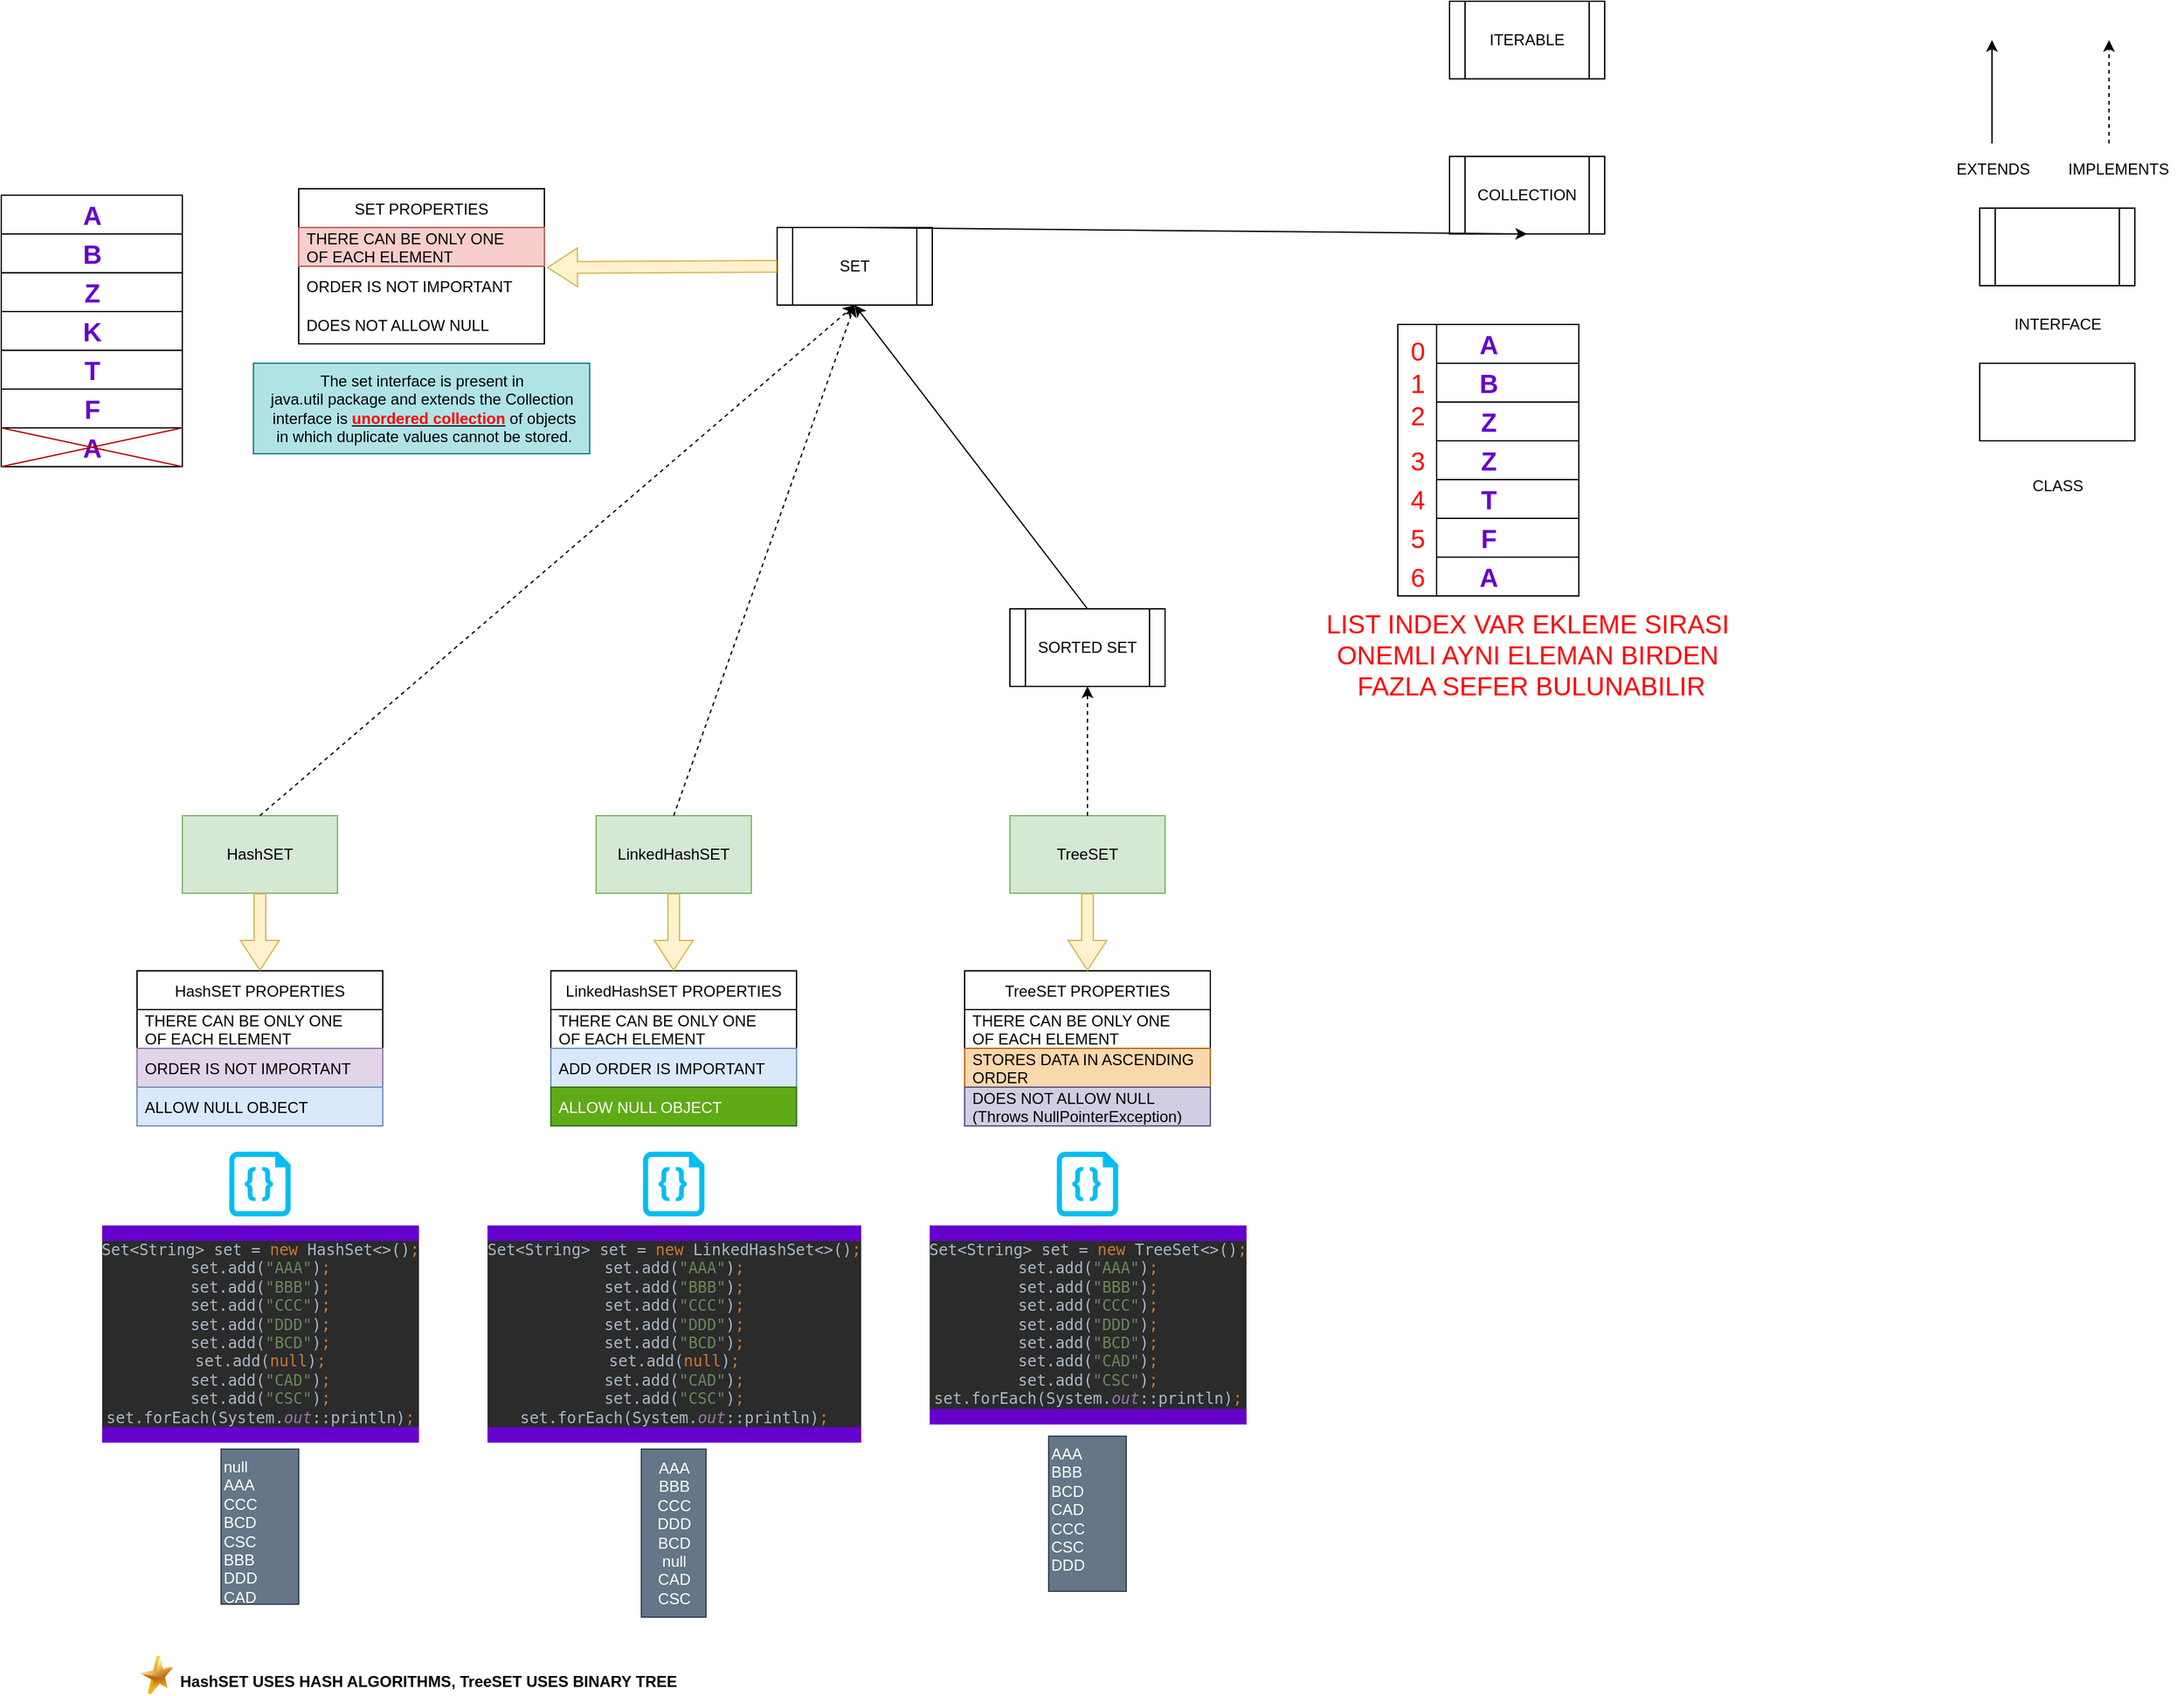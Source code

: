 <mxfile version="20.3.0" type="github">
  <diagram id="C5RBs43oDa-KdzZeNtuy" name="Page-1">
    <mxGraphModel dx="2839" dy="635" grid="1" gridSize="10" guides="1" tooltips="1" connect="1" arrows="1" fold="1" page="1" pageScale="1" pageWidth="827" pageHeight="1169" math="0" shadow="0">
      <root>
        <mxCell id="WIyWlLk6GJQsqaUBKTNV-0" />
        <mxCell id="WIyWlLk6GJQsqaUBKTNV-1" parent="WIyWlLk6GJQsqaUBKTNV-0" />
        <mxCell id="lMgrU5qofodP_Hg9BASv-1" value="ITERABLE" style="shape=process;whiteSpace=wrap;html=1;backgroundOutline=1;" vertex="1" parent="WIyWlLk6GJQsqaUBKTNV-1">
          <mxGeometry x="260" y="10" width="120" height="60" as="geometry" />
        </mxCell>
        <mxCell id="lMgrU5qofodP_Hg9BASv-2" value="COLLECTION" style="shape=process;whiteSpace=wrap;html=1;backgroundOutline=1;" vertex="1" parent="WIyWlLk6GJQsqaUBKTNV-1">
          <mxGeometry x="260" y="130" width="120" height="60" as="geometry" />
        </mxCell>
        <mxCell id="lMgrU5qofodP_Hg9BASv-3" value="SET" style="shape=process;whiteSpace=wrap;html=1;backgroundOutline=1;" vertex="1" parent="WIyWlLk6GJQsqaUBKTNV-1">
          <mxGeometry x="-260" y="185" width="120" height="60" as="geometry" />
        </mxCell>
        <mxCell id="lMgrU5qofodP_Hg9BASv-4" value="" style="endArrow=classic;html=1;rounded=0;entryX=0.5;entryY=1;entryDx=0;entryDy=0;exitX=0.5;exitY=0;exitDx=0;exitDy=0;" edge="1" parent="WIyWlLk6GJQsqaUBKTNV-1" source="lMgrU5qofodP_Hg9BASv-3" target="lMgrU5qofodP_Hg9BASv-2">
          <mxGeometry width="50" height="50" relative="1" as="geometry">
            <mxPoint x="100" y="400" as="sourcePoint" />
            <mxPoint x="150" y="350" as="targetPoint" />
          </mxGeometry>
        </mxCell>
        <mxCell id="lMgrU5qofodP_Hg9BASv-5" value="HashSET" style="rounded=0;whiteSpace=wrap;html=1;fillColor=#d5e8d4;strokeColor=#82b366;" vertex="1" parent="WIyWlLk6GJQsqaUBKTNV-1">
          <mxGeometry x="-720" y="640" width="120" height="60" as="geometry" />
        </mxCell>
        <mxCell id="lMgrU5qofodP_Hg9BASv-6" value="LinkedHashSET" style="rounded=0;whiteSpace=wrap;html=1;fillColor=#d5e8d4;strokeColor=#82b366;" vertex="1" parent="WIyWlLk6GJQsqaUBKTNV-1">
          <mxGeometry x="-400" y="640" width="120" height="60" as="geometry" />
        </mxCell>
        <mxCell id="lMgrU5qofodP_Hg9BASv-7" value="SORTED SET" style="shape=process;whiteSpace=wrap;html=1;backgroundOutline=1;" vertex="1" parent="WIyWlLk6GJQsqaUBKTNV-1">
          <mxGeometry x="-80" y="480" width="120" height="60" as="geometry" />
        </mxCell>
        <mxCell id="lMgrU5qofodP_Hg9BASv-8" value="TreeSET" style="rounded=0;whiteSpace=wrap;html=1;fillColor=#d5e8d4;strokeColor=#82b366;" vertex="1" parent="WIyWlLk6GJQsqaUBKTNV-1">
          <mxGeometry x="-80" y="640" width="120" height="60" as="geometry" />
        </mxCell>
        <mxCell id="lMgrU5qofodP_Hg9BASv-9" value="" style="endArrow=classic;html=1;rounded=0;" edge="1" parent="WIyWlLk6GJQsqaUBKTNV-1">
          <mxGeometry width="50" height="50" relative="1" as="geometry">
            <mxPoint x="679.5" y="120" as="sourcePoint" />
            <mxPoint x="679.5" y="40" as="targetPoint" />
          </mxGeometry>
        </mxCell>
        <mxCell id="lMgrU5qofodP_Hg9BASv-10" value="" style="endArrow=classic;html=1;rounded=0;dashed=1;" edge="1" parent="WIyWlLk6GJQsqaUBKTNV-1">
          <mxGeometry width="50" height="50" relative="1" as="geometry">
            <mxPoint x="770" y="120" as="sourcePoint" />
            <mxPoint x="770" y="40" as="targetPoint" />
          </mxGeometry>
        </mxCell>
        <mxCell id="lMgrU5qofodP_Hg9BASv-11" value="EXTENDS&lt;br&gt;" style="text;html=1;align=center;verticalAlign=middle;resizable=0;points=[];autosize=1;strokeColor=none;fillColor=none;" vertex="1" parent="WIyWlLk6GJQsqaUBKTNV-1">
          <mxGeometry x="640" y="125" width="80" height="30" as="geometry" />
        </mxCell>
        <mxCell id="lMgrU5qofodP_Hg9BASv-12" value="IMPLEMENTS&lt;br&gt;" style="text;html=1;align=center;verticalAlign=middle;resizable=0;points=[];autosize=1;strokeColor=none;fillColor=none;" vertex="1" parent="WIyWlLk6GJQsqaUBKTNV-1">
          <mxGeometry x="727" y="125" width="100" height="30" as="geometry" />
        </mxCell>
        <mxCell id="lMgrU5qofodP_Hg9BASv-13" value="" style="shape=process;whiteSpace=wrap;html=1;backgroundOutline=1;" vertex="1" parent="WIyWlLk6GJQsqaUBKTNV-1">
          <mxGeometry x="670" y="170" width="120" height="60" as="geometry" />
        </mxCell>
        <mxCell id="lMgrU5qofodP_Hg9BASv-14" value="INTERFACE" style="text;html=1;align=center;verticalAlign=middle;resizable=0;points=[];autosize=1;strokeColor=none;fillColor=none;" vertex="1" parent="WIyWlLk6GJQsqaUBKTNV-1">
          <mxGeometry x="685" y="245" width="90" height="30" as="geometry" />
        </mxCell>
        <mxCell id="lMgrU5qofodP_Hg9BASv-15" value="" style="rounded=0;whiteSpace=wrap;html=1;" vertex="1" parent="WIyWlLk6GJQsqaUBKTNV-1">
          <mxGeometry x="670" y="290" width="120" height="60" as="geometry" />
        </mxCell>
        <mxCell id="lMgrU5qofodP_Hg9BASv-16" value="CLASS" style="text;html=1;align=center;verticalAlign=middle;resizable=0;points=[];autosize=1;strokeColor=none;fillColor=none;" vertex="1" parent="WIyWlLk6GJQsqaUBKTNV-1">
          <mxGeometry x="700" y="370" width="60" height="30" as="geometry" />
        </mxCell>
        <mxCell id="lMgrU5qofodP_Hg9BASv-17" value="" style="endArrow=classic;html=1;rounded=0;entryX=0.5;entryY=1;entryDx=0;entryDy=0;exitX=0.5;exitY=0;exitDx=0;exitDy=0;" edge="1" parent="WIyWlLk6GJQsqaUBKTNV-1" source="lMgrU5qofodP_Hg9BASv-7" target="lMgrU5qofodP_Hg9BASv-3">
          <mxGeometry width="50" height="50" relative="1" as="geometry">
            <mxPoint x="150" y="510" as="sourcePoint" />
            <mxPoint x="200" y="460" as="targetPoint" />
          </mxGeometry>
        </mxCell>
        <mxCell id="lMgrU5qofodP_Hg9BASv-18" value="" style="endArrow=classic;html=1;rounded=0;entryX=0.5;entryY=1;entryDx=0;entryDy=0;exitX=0.5;exitY=0;exitDx=0;exitDy=0;dashed=1;" edge="1" parent="WIyWlLk6GJQsqaUBKTNV-1" source="lMgrU5qofodP_Hg9BASv-5" target="lMgrU5qofodP_Hg9BASv-3">
          <mxGeometry width="50" height="50" relative="1" as="geometry">
            <mxPoint x="-413" y="500" as="sourcePoint" />
            <mxPoint x="-363" y="450" as="targetPoint" />
          </mxGeometry>
        </mxCell>
        <mxCell id="lMgrU5qofodP_Hg9BASv-20" value="" style="endArrow=classic;html=1;rounded=0;dashed=1;entryX=0.5;entryY=1;entryDx=0;entryDy=0;exitX=0.5;exitY=0;exitDx=0;exitDy=0;" edge="1" parent="WIyWlLk6GJQsqaUBKTNV-1" source="lMgrU5qofodP_Hg9BASv-6" target="lMgrU5qofodP_Hg9BASv-3">
          <mxGeometry width="50" height="50" relative="1" as="geometry">
            <mxPoint x="150" y="510" as="sourcePoint" />
            <mxPoint x="200" y="460" as="targetPoint" />
          </mxGeometry>
        </mxCell>
        <mxCell id="lMgrU5qofodP_Hg9BASv-21" value="" style="endArrow=classic;html=1;rounded=0;dashed=1;entryX=0.5;entryY=1;entryDx=0;entryDy=0;exitX=0.5;exitY=0;exitDx=0;exitDy=0;" edge="1" parent="WIyWlLk6GJQsqaUBKTNV-1" source="lMgrU5qofodP_Hg9BASv-8" target="lMgrU5qofodP_Hg9BASv-7">
          <mxGeometry width="50" height="50" relative="1" as="geometry">
            <mxPoint x="150" y="510" as="sourcePoint" />
            <mxPoint x="200" y="460" as="targetPoint" />
          </mxGeometry>
        </mxCell>
        <mxCell id="lMgrU5qofodP_Hg9BASv-24" value="SET PROPERTIES" style="swimlane;fontStyle=0;childLayout=stackLayout;horizontal=1;startSize=30;horizontalStack=0;resizeParent=1;resizeParentMax=0;resizeLast=0;collapsible=1;marginBottom=0;" vertex="1" parent="WIyWlLk6GJQsqaUBKTNV-1">
          <mxGeometry x="-630" y="155" width="190" height="120" as="geometry">
            <mxRectangle x="-630" y="245" width="60" height="30" as="alternateBounds" />
          </mxGeometry>
        </mxCell>
        <mxCell id="lMgrU5qofodP_Hg9BASv-27" value="THERE CAN BE ONLY ONE &#xa;OF EACH ELEMENT" style="text;strokeColor=#b85450;fillColor=#f8cecc;align=left;verticalAlign=middle;spacingLeft=4;spacingRight=4;overflow=hidden;points=[[0,0.5],[1,0.5]];portConstraint=eastwest;rotatable=0;" vertex="1" parent="lMgrU5qofodP_Hg9BASv-24">
          <mxGeometry y="30" width="190" height="30" as="geometry" />
        </mxCell>
        <mxCell id="lMgrU5qofodP_Hg9BASv-25" value="ORDER IS NOT IMPORTANT" style="text;strokeColor=none;fillColor=none;align=left;verticalAlign=middle;spacingLeft=4;spacingRight=4;overflow=hidden;points=[[0,0.5],[1,0.5]];portConstraint=eastwest;rotatable=0;" vertex="1" parent="lMgrU5qofodP_Hg9BASv-24">
          <mxGeometry y="60" width="190" height="30" as="geometry" />
        </mxCell>
        <mxCell id="lMgrU5qofodP_Hg9BASv-26" value="DOES NOT ALLOW NULL" style="text;strokeColor=none;fillColor=none;align=left;verticalAlign=middle;spacingLeft=4;spacingRight=4;overflow=hidden;points=[[0,0.5],[1,0.5]];portConstraint=eastwest;rotatable=0;" vertex="1" parent="lMgrU5qofodP_Hg9BASv-24">
          <mxGeometry y="90" width="190" height="30" as="geometry" />
        </mxCell>
        <mxCell id="lMgrU5qofodP_Hg9BASv-28" value="" style="shape=flexArrow;endArrow=classic;html=1;rounded=0;fillColor=#fff2cc;strokeColor=#d6b656;exitX=0;exitY=0.5;exitDx=0;exitDy=0;width=9;endSize=7.34;entryX=1.011;entryY=0.033;entryDx=0;entryDy=0;entryPerimeter=0;" edge="1" parent="WIyWlLk6GJQsqaUBKTNV-1" source="lMgrU5qofodP_Hg9BASv-3" target="lMgrU5qofodP_Hg9BASv-25">
          <mxGeometry width="50" height="50" relative="1" as="geometry">
            <mxPoint x="-360" y="500" as="sourcePoint" />
            <mxPoint x="-380" y="260" as="targetPoint" />
          </mxGeometry>
        </mxCell>
        <mxCell id="lMgrU5qofodP_Hg9BASv-29" value="HashSET PROPERTIES" style="swimlane;fontStyle=0;childLayout=stackLayout;horizontal=1;startSize=30;horizontalStack=0;resizeParent=1;resizeParentMax=0;resizeLast=0;collapsible=1;marginBottom=0;" vertex="1" parent="WIyWlLk6GJQsqaUBKTNV-1">
          <mxGeometry x="-755" y="760" width="190" height="120" as="geometry" />
        </mxCell>
        <mxCell id="lMgrU5qofodP_Hg9BASv-32" value="THERE CAN BE ONLY ONE&#xa;OF EACH ELEMENT" style="text;strokeColor=none;fillColor=none;align=left;verticalAlign=middle;spacingLeft=4;spacingRight=4;overflow=hidden;points=[[0,0.5],[1,0.5]];portConstraint=eastwest;rotatable=0;" vertex="1" parent="lMgrU5qofodP_Hg9BASv-29">
          <mxGeometry y="30" width="190" height="30" as="geometry" />
        </mxCell>
        <mxCell id="lMgrU5qofodP_Hg9BASv-30" value="ORDER IS NOT IMPORTANT" style="text;strokeColor=#9673a6;fillColor=#e1d5e7;align=left;verticalAlign=middle;spacingLeft=4;spacingRight=4;overflow=hidden;points=[[0,0.5],[1,0.5]];portConstraint=eastwest;rotatable=0;" vertex="1" parent="lMgrU5qofodP_Hg9BASv-29">
          <mxGeometry y="60" width="190" height="30" as="geometry" />
        </mxCell>
        <mxCell id="lMgrU5qofodP_Hg9BASv-31" value="ALLOW NULL OBJECT" style="text;strokeColor=#6c8ebf;fillColor=#dae8fc;align=left;verticalAlign=middle;spacingLeft=4;spacingRight=4;overflow=hidden;points=[[0,0.5],[1,0.5]];portConstraint=eastwest;rotatable=0;" vertex="1" parent="lMgrU5qofodP_Hg9BASv-29">
          <mxGeometry y="90" width="190" height="30" as="geometry" />
        </mxCell>
        <mxCell id="lMgrU5qofodP_Hg9BASv-33" value="LinkedHashSET PROPERTIES" style="swimlane;fontStyle=0;childLayout=stackLayout;horizontal=1;startSize=30;horizontalStack=0;resizeParent=1;resizeParentMax=0;resizeLast=0;collapsible=1;marginBottom=0;" vertex="1" parent="WIyWlLk6GJQsqaUBKTNV-1">
          <mxGeometry x="-435" y="760" width="190" height="120" as="geometry" />
        </mxCell>
        <mxCell id="lMgrU5qofodP_Hg9BASv-34" value="THERE CAN BE ONLY ONE&#xa;OF EACH ELEMENT" style="text;strokeColor=none;fillColor=none;align=left;verticalAlign=middle;spacingLeft=4;spacingRight=4;overflow=hidden;points=[[0,0.5],[1,0.5]];portConstraint=eastwest;rotatable=0;" vertex="1" parent="lMgrU5qofodP_Hg9BASv-33">
          <mxGeometry y="30" width="190" height="30" as="geometry" />
        </mxCell>
        <mxCell id="lMgrU5qofodP_Hg9BASv-35" value="ADD ORDER IS IMPORTANT" style="text;strokeColor=#6c8ebf;fillColor=#dae8fc;align=left;verticalAlign=middle;spacingLeft=4;spacingRight=4;overflow=hidden;points=[[0,0.5],[1,0.5]];portConstraint=eastwest;rotatable=0;" vertex="1" parent="lMgrU5qofodP_Hg9BASv-33">
          <mxGeometry y="60" width="190" height="30" as="geometry" />
        </mxCell>
        <mxCell id="lMgrU5qofodP_Hg9BASv-36" value="ALLOW NULL OBJECT" style="text;strokeColor=#2D7600;fillColor=#60a917;align=left;verticalAlign=middle;spacingLeft=4;spacingRight=4;overflow=hidden;points=[[0,0.5],[1,0.5]];portConstraint=eastwest;rotatable=0;fontColor=#ffffff;" vertex="1" parent="lMgrU5qofodP_Hg9BASv-33">
          <mxGeometry y="90" width="190" height="30" as="geometry" />
        </mxCell>
        <mxCell id="lMgrU5qofodP_Hg9BASv-37" value="TreeSET PROPERTIES" style="swimlane;fontStyle=0;childLayout=stackLayout;horizontal=1;startSize=30;horizontalStack=0;resizeParent=1;resizeParentMax=0;resizeLast=0;collapsible=1;marginBottom=0;" vertex="1" parent="WIyWlLk6GJQsqaUBKTNV-1">
          <mxGeometry x="-115" y="760" width="190" height="120" as="geometry" />
        </mxCell>
        <mxCell id="lMgrU5qofodP_Hg9BASv-38" value="THERE CAN BE ONLY ONE&#xa;OF EACH ELEMENT" style="text;strokeColor=none;fillColor=none;align=left;verticalAlign=middle;spacingLeft=4;spacingRight=4;overflow=hidden;points=[[0,0.5],[1,0.5]];portConstraint=eastwest;rotatable=0;" vertex="1" parent="lMgrU5qofodP_Hg9BASv-37">
          <mxGeometry y="30" width="190" height="30" as="geometry" />
        </mxCell>
        <mxCell id="lMgrU5qofodP_Hg9BASv-39" value="STORES DATA IN ASCENDING&#xa;ORDER" style="text;strokeColor=#b46504;fillColor=#fad7ac;align=left;verticalAlign=middle;spacingLeft=4;spacingRight=4;overflow=hidden;points=[[0,0.5],[1,0.5]];portConstraint=eastwest;rotatable=0;" vertex="1" parent="lMgrU5qofodP_Hg9BASv-37">
          <mxGeometry y="60" width="190" height="30" as="geometry" />
        </mxCell>
        <mxCell id="lMgrU5qofodP_Hg9BASv-40" value="DOES NOT ALLOW NULL &#xa;(Throws NullPointerException)" style="text;strokeColor=#56517e;fillColor=#d0cee2;align=left;verticalAlign=middle;spacingLeft=4;spacingRight=4;overflow=hidden;points=[[0,0.5],[1,0.5]];portConstraint=eastwest;rotatable=0;" vertex="1" parent="lMgrU5qofodP_Hg9BASv-37">
          <mxGeometry y="90" width="190" height="30" as="geometry" />
        </mxCell>
        <mxCell id="lMgrU5qofodP_Hg9BASv-41" value="" style="shape=flexArrow;endArrow=classic;html=1;rounded=0;fillColor=#fff2cc;strokeColor=#d6b656;exitX=0.5;exitY=1;exitDx=0;exitDy=0;width=9;endSize=7.34;entryX=0.5;entryY=0;entryDx=0;entryDy=0;" edge="1" parent="WIyWlLk6GJQsqaUBKTNV-1" source="lMgrU5qofodP_Hg9BASv-5" target="lMgrU5qofodP_Hg9BASv-29">
          <mxGeometry width="50" height="50" relative="1" as="geometry">
            <mxPoint x="-413.09" y="660" as="sourcePoint" />
            <mxPoint x="-591.0" y="660.99" as="targetPoint" />
          </mxGeometry>
        </mxCell>
        <mxCell id="lMgrU5qofodP_Hg9BASv-42" value="" style="shape=flexArrow;endArrow=classic;html=1;rounded=0;fillColor=#fff2cc;strokeColor=#d6b656;exitX=0.5;exitY=1;exitDx=0;exitDy=0;width=9;endSize=7.34;entryX=0.5;entryY=0;entryDx=0;entryDy=0;" edge="1" parent="WIyWlLk6GJQsqaUBKTNV-1" source="lMgrU5qofodP_Hg9BASv-6" target="lMgrU5qofodP_Hg9BASv-33">
          <mxGeometry width="50" height="50" relative="1" as="geometry">
            <mxPoint x="-370" y="710" as="sourcePoint" />
            <mxPoint x="-370" y="770" as="targetPoint" />
          </mxGeometry>
        </mxCell>
        <mxCell id="lMgrU5qofodP_Hg9BASv-43" value="" style="shape=flexArrow;endArrow=classic;html=1;rounded=0;fillColor=#fff2cc;strokeColor=#d6b656;exitX=0.5;exitY=1;exitDx=0;exitDy=0;width=9;endSize=7.34;entryX=0.5;entryY=0;entryDx=0;entryDy=0;" edge="1" parent="WIyWlLk6GJQsqaUBKTNV-1" source="lMgrU5qofodP_Hg9BASv-8" target="lMgrU5qofodP_Hg9BASv-37">
          <mxGeometry width="50" height="50" relative="1" as="geometry">
            <mxPoint x="-60" y="710" as="sourcePoint" />
            <mxPoint x="-60" y="770" as="targetPoint" />
          </mxGeometry>
        </mxCell>
        <mxCell id="lMgrU5qofodP_Hg9BASv-47" value="" style="image;html=1;image=img/lib/clip_art/general/Star_128x128.png;shadow=0;dashed=0;fontFamily=Helvetica;fontSize=12;fontColor=default;align=center;strokeColor=none;fillColor=#737373;sketch=0;" vertex="1" parent="WIyWlLk6GJQsqaUBKTNV-1">
          <mxGeometry x="-755" y="1290" width="30" height="30" as="geometry" />
        </mxCell>
        <mxCell id="lMgrU5qofodP_Hg9BASv-48" value="HashSET USES HASH ALGORITHMS, TreeSET USES BINARY TREE" style="text;html=1;align=center;verticalAlign=middle;resizable=0;points=[];autosize=1;strokeColor=none;fillColor=none;fontStyle=1;spacing=0;" vertex="1" parent="WIyWlLk6GJQsqaUBKTNV-1">
          <mxGeometry x="-720" y="1300" width="380" height="20" as="geometry" />
        </mxCell>
        <mxCell id="lMgrU5qofodP_Hg9BASv-51" value="The set interface is present in &lt;br&gt;java.util package and extends the Collection&lt;br&gt;&amp;nbsp;interface is &lt;u&gt;&lt;b&gt;&lt;font color=&quot;#ff0000&quot;&gt;unordered collection&lt;/font&gt;&lt;/b&gt;&lt;/u&gt; of objects&lt;br&gt;&amp;nbsp;in which duplicate values cannot be stored." style="text;html=1;align=center;verticalAlign=middle;resizable=0;points=[];autosize=1;strokeColor=#0e8088;fillColor=#b0e3e6;" vertex="1" parent="WIyWlLk6GJQsqaUBKTNV-1">
          <mxGeometry x="-665" y="290" width="260" height="70" as="geometry" />
        </mxCell>
        <mxCell id="lMgrU5qofodP_Hg9BASv-53" value="&lt;pre style=&quot;background-color:#2b2b2b;color:#a9b7c6;font-family:&#39;JetBrains Mono&#39;,monospace;font-size:9,8pt;&quot;&gt;&lt;pre style=&quot;font-family: &amp;quot;JetBrains Mono&amp;quot;, monospace;&quot;&gt;Set&amp;lt;String&amp;gt; set = &lt;span style=&quot;color:#cc7832;&quot;&gt;new &lt;/span&gt;HashSet&amp;lt;&amp;gt;()&lt;span style=&quot;color:#cc7832;&quot;&gt;;&lt;br&gt;&lt;/span&gt;set.add(&lt;span style=&quot;color:#6a8759;&quot;&gt;&quot;AAA&quot;&lt;/span&gt;)&lt;span style=&quot;color:#cc7832;&quot;&gt;;&lt;br&gt;&lt;/span&gt;set.add(&lt;span style=&quot;color:#6a8759;&quot;&gt;&quot;BBB&quot;&lt;/span&gt;)&lt;span style=&quot;color:#cc7832;&quot;&gt;;&lt;br&gt;&lt;/span&gt;set.add(&lt;span style=&quot;color:#6a8759;&quot;&gt;&quot;CCC&quot;&lt;/span&gt;)&lt;span style=&quot;color:#cc7832;&quot;&gt;;&lt;br&gt;&lt;/span&gt;set.add(&lt;span style=&quot;color:#6a8759;&quot;&gt;&quot;DDD&quot;&lt;/span&gt;)&lt;span style=&quot;color:#cc7832;&quot;&gt;;&lt;br&gt;&lt;/span&gt;set.add(&lt;span style=&quot;color:#6a8759;&quot;&gt;&quot;BCD&quot;&lt;/span&gt;)&lt;span style=&quot;color:#cc7832;&quot;&gt;;&lt;br&gt;&lt;/span&gt;set.add(&lt;span style=&quot;color:#cc7832;&quot;&gt;null&lt;/span&gt;)&lt;span style=&quot;color:#cc7832;&quot;&gt;;&lt;br&gt;&lt;/span&gt;set.add(&lt;span style=&quot;color:#6a8759;&quot;&gt;&quot;CAD&quot;&lt;/span&gt;)&lt;span style=&quot;color:#cc7832;&quot;&gt;;&lt;br&gt;&lt;/span&gt;set.add(&lt;span style=&quot;color:#6a8759;&quot;&gt;&quot;CSC&quot;&lt;/span&gt;)&lt;span style=&quot;color:#cc7832;&quot;&gt;;&lt;br&gt;&lt;/span&gt;set.forEach(System.&lt;span style=&quot;color:#9876aa;font-style:italic;&quot;&gt;out&lt;/span&gt;::println)&lt;span style=&quot;color:#cc7832;&quot;&gt;;&lt;/span&gt;&lt;/pre&gt;&lt;/pre&gt;" style="verticalLabelPosition=bottom;html=1;verticalAlign=top;align=center;strokeColor=none;fillColor=#00BEF2;shape=mxgraph.azure.code_file;pointerEvents=1;labelBackgroundColor=#6600CC;fontColor=#FF0000;" vertex="1" parent="WIyWlLk6GJQsqaUBKTNV-1">
          <mxGeometry x="-683.75" y="900" width="47.5" height="50" as="geometry" />
        </mxCell>
        <mxCell id="lMgrU5qofodP_Hg9BASv-57" value="&lt;div&gt;null&lt;/div&gt;&lt;div&gt;AAA&lt;/div&gt;&lt;div&gt;CCC&lt;/div&gt;&lt;div&gt;BCD&lt;/div&gt;&lt;div&gt;CSC&lt;/div&gt;&lt;div&gt;BBB&lt;/div&gt;&lt;div&gt;DDD&lt;/div&gt;&lt;div&gt;CAD&lt;/div&gt;&lt;div&gt;&lt;br&gt;&lt;/div&gt;" style="text;whiteSpace=wrap;html=1;fontColor=#ffffff;fillColor=#647687;strokeColor=#314354;" vertex="1" parent="WIyWlLk6GJQsqaUBKTNV-1">
          <mxGeometry x="-690" y="1130" width="60" height="120" as="geometry" />
        </mxCell>
        <mxCell id="lMgrU5qofodP_Hg9BASv-60" value="&lt;pre style=&quot;background-color:#2b2b2b;color:#a9b7c6;font-family:&#39;JetBrains Mono&#39;,monospace;font-size:9,8pt;&quot;&gt;Set&amp;lt;String&amp;gt; set = &lt;span style=&quot;color:#cc7832;&quot;&gt;new &lt;/span&gt;LinkedHashSet&amp;lt;&amp;gt;()&lt;span style=&quot;color:#cc7832;&quot;&gt;;&lt;br&gt;&lt;/span&gt;set.add(&lt;span style=&quot;color:#6a8759;&quot;&gt;&quot;AAA&quot;&lt;/span&gt;)&lt;span style=&quot;color:#cc7832;&quot;&gt;;&lt;br&gt;&lt;/span&gt;set.add(&lt;span style=&quot;color:#6a8759;&quot;&gt;&quot;BBB&quot;&lt;/span&gt;)&lt;span style=&quot;color:#cc7832;&quot;&gt;;&lt;br&gt;&lt;/span&gt;set.add(&lt;span style=&quot;color:#6a8759;&quot;&gt;&quot;CCC&quot;&lt;/span&gt;)&lt;span style=&quot;color:#cc7832;&quot;&gt;;&lt;br&gt;&lt;/span&gt;set.add(&lt;span style=&quot;color:#6a8759;&quot;&gt;&quot;DDD&quot;&lt;/span&gt;)&lt;span style=&quot;color:#cc7832;&quot;&gt;;&lt;br&gt;&lt;/span&gt;set.add(&lt;span style=&quot;color:#6a8759;&quot;&gt;&quot;BCD&quot;&lt;/span&gt;)&lt;span style=&quot;color:#cc7832;&quot;&gt;;&lt;br&gt;&lt;/span&gt;set.add(&lt;span style=&quot;color:#cc7832;&quot;&gt;null&lt;/span&gt;)&lt;span style=&quot;color:#cc7832;&quot;&gt;;&lt;br&gt;&lt;/span&gt;set.add(&lt;span style=&quot;color:#6a8759;&quot;&gt;&quot;CAD&quot;&lt;/span&gt;)&lt;span style=&quot;color:#cc7832;&quot;&gt;;&lt;br&gt;&lt;/span&gt;set.add(&lt;span style=&quot;color:#6a8759;&quot;&gt;&quot;CSC&quot;&lt;/span&gt;)&lt;span style=&quot;color:#cc7832;&quot;&gt;;&lt;br&gt;&lt;/span&gt;set.forEach(System.&lt;span style=&quot;color:#9876aa;font-style:italic;&quot;&gt;out&lt;/span&gt;::println)&lt;span style=&quot;color:#cc7832;&quot;&gt;;&lt;/span&gt;&lt;/pre&gt;" style="verticalLabelPosition=bottom;html=1;verticalAlign=top;align=center;strokeColor=none;fillColor=#00BEF2;shape=mxgraph.azure.code_file;pointerEvents=1;labelBackgroundColor=#6600CC;fontColor=#33FF99;" vertex="1" parent="WIyWlLk6GJQsqaUBKTNV-1">
          <mxGeometry x="-363.75" y="900" width="47.5" height="50" as="geometry" />
        </mxCell>
        <mxCell id="lMgrU5qofodP_Hg9BASv-61" value="&lt;div&gt;AAA&lt;/div&gt;&lt;div&gt;BBB&lt;/div&gt;&lt;div&gt;CCC&lt;/div&gt;&lt;div&gt;DDD&lt;/div&gt;&lt;div&gt;BCD&lt;/div&gt;&lt;div&gt;null&lt;/div&gt;&lt;div&gt;CAD&lt;/div&gt;&lt;div&gt;CSC&lt;/div&gt;" style="text;html=1;align=center;verticalAlign=middle;resizable=0;points=[];autosize=1;strokeColor=#314354;fillColor=#647687;fontColor=#ffffff;" vertex="1" parent="WIyWlLk6GJQsqaUBKTNV-1">
          <mxGeometry x="-365" y="1130" width="50" height="130" as="geometry" />
        </mxCell>
        <mxCell id="lMgrU5qofodP_Hg9BASv-64" value="&lt;pre style=&quot;background-color:#2b2b2b;color:#a9b7c6;font-family:&#39;JetBrains Mono&#39;,monospace;font-size:9,8pt;&quot;&gt;Set&amp;lt;String&amp;gt; set = &lt;span style=&quot;color:#cc7832;&quot;&gt;new &lt;/span&gt;TreeSet&amp;lt;&amp;gt;()&lt;span style=&quot;color:#cc7832;&quot;&gt;;&lt;br&gt;&lt;/span&gt;set.add(&lt;span style=&quot;color:#6a8759;&quot;&gt;&quot;AAA&quot;&lt;/span&gt;)&lt;span style=&quot;color:#cc7832;&quot;&gt;;&lt;br&gt;&lt;/span&gt;set.add(&lt;span style=&quot;color:#6a8759;&quot;&gt;&quot;BBB&quot;&lt;/span&gt;)&lt;span style=&quot;color:#cc7832;&quot;&gt;;&lt;br&gt;&lt;/span&gt;set.add(&lt;span style=&quot;color:#6a8759;&quot;&gt;&quot;CCC&quot;&lt;/span&gt;)&lt;span style=&quot;color:#cc7832;&quot;&gt;;&lt;br&gt;&lt;/span&gt;set.add(&lt;span style=&quot;color:#6a8759;&quot;&gt;&quot;DDD&quot;&lt;/span&gt;)&lt;span style=&quot;color:#cc7832;&quot;&gt;;&lt;br&gt;&lt;/span&gt;set.add(&lt;span style=&quot;color:#6a8759;&quot;&gt;&quot;BCD&quot;&lt;/span&gt;)&lt;span style=&quot;color:#cc7832;&quot;&gt;;&lt;br&gt;&lt;/span&gt;set.add(&lt;span style=&quot;color:#6a8759;&quot;&gt;&quot;CAD&quot;&lt;/span&gt;)&lt;span style=&quot;color:#cc7832;&quot;&gt;;&lt;br&gt;&lt;/span&gt;set.add(&lt;span style=&quot;color:#6a8759;&quot;&gt;&quot;CSC&quot;&lt;/span&gt;)&lt;span style=&quot;color:#cc7832;&quot;&gt;;&lt;br&gt;&lt;/span&gt;set.forEach(System.&lt;span style=&quot;color:#9876aa;font-style:italic;&quot;&gt;out&lt;/span&gt;::println)&lt;span style=&quot;color:#cc7832;&quot;&gt;;&lt;/span&gt;&lt;/pre&gt;" style="verticalLabelPosition=bottom;html=1;verticalAlign=top;align=center;strokeColor=none;fillColor=#00BEF2;shape=mxgraph.azure.code_file;pointerEvents=1;labelBackgroundColor=#6600CC;fontColor=#33FF99;" vertex="1" parent="WIyWlLk6GJQsqaUBKTNV-1">
          <mxGeometry x="-43.75" y="900" width="47.5" height="50" as="geometry" />
        </mxCell>
        <mxCell id="lMgrU5qofodP_Hg9BASv-65" value="AAA&#xa;BBB&#xa;BCD&#xa;CAD&#xa;CCC&#xa;CSC&#xa;DDD" style="text;whiteSpace=wrap;html=1;fontColor=#ffffff;fillColor=#647687;strokeColor=#314354;" vertex="1" parent="WIyWlLk6GJQsqaUBKTNV-1">
          <mxGeometry x="-50" y="1120" width="60" height="120" as="geometry" />
        </mxCell>
        <mxCell id="lMgrU5qofodP_Hg9BASv-66" value="" style="rounded=0;whiteSpace=wrap;html=1;labelBackgroundColor=#6600CC;fontColor=#33FF99;" vertex="1" parent="WIyWlLk6GJQsqaUBKTNV-1">
          <mxGeometry x="-860" y="160" width="140" height="210" as="geometry" />
        </mxCell>
        <mxCell id="lMgrU5qofodP_Hg9BASv-67" value="" style="rounded=0;whiteSpace=wrap;html=1;labelBackgroundColor=#6600CC;fontColor=#33FF99;" vertex="1" parent="WIyWlLk6GJQsqaUBKTNV-1">
          <mxGeometry x="-860" y="190" width="140" height="30" as="geometry" />
        </mxCell>
        <mxCell id="lMgrU5qofodP_Hg9BASv-68" value="" style="rounded=0;whiteSpace=wrap;html=1;labelBackgroundColor=#6600CC;fontColor=#33FF99;" vertex="1" parent="WIyWlLk6GJQsqaUBKTNV-1">
          <mxGeometry x="-860" y="280" width="140" height="30" as="geometry" />
        </mxCell>
        <mxCell id="lMgrU5qofodP_Hg9BASv-69" value="" style="rounded=0;whiteSpace=wrap;html=1;labelBackgroundColor=#6600CC;fontColor=#33FF99;" vertex="1" parent="WIyWlLk6GJQsqaUBKTNV-1">
          <mxGeometry x="-860" y="310" width="140" height="30" as="geometry" />
        </mxCell>
        <mxCell id="lMgrU5qofodP_Hg9BASv-70" value="" style="rounded=0;whiteSpace=wrap;html=1;labelBackgroundColor=#6600CC;fontColor=#33FF99;" vertex="1" parent="WIyWlLk6GJQsqaUBKTNV-1">
          <mxGeometry x="-860" y="340" width="140" height="30" as="geometry" />
        </mxCell>
        <mxCell id="lMgrU5qofodP_Hg9BASv-72" value="" style="rounded=0;whiteSpace=wrap;html=1;labelBackgroundColor=#6600CC;fontColor=#33FF99;" vertex="1" parent="WIyWlLk6GJQsqaUBKTNV-1">
          <mxGeometry x="-860" y="220" width="140" height="30" as="geometry" />
        </mxCell>
        <mxCell id="lMgrU5qofodP_Hg9BASv-73" value="" style="rounded=0;whiteSpace=wrap;html=1;labelBackgroundColor=#6600CC;fontColor=#33FF99;" vertex="1" parent="WIyWlLk6GJQsqaUBKTNV-1">
          <mxGeometry x="-860" y="250" width="140" height="30" as="geometry" />
        </mxCell>
        <mxCell id="lMgrU5qofodP_Hg9BASv-75" value="&lt;font color=&quot;#6600cc&quot; style=&quot;font-size: 20px;&quot;&gt;A&lt;/font&gt;" style="text;html=1;align=center;verticalAlign=middle;resizable=0;points=[];autosize=1;strokeColor=none;fillColor=none;fontColor=#33FF99;fontStyle=1;fontSize=20;" vertex="1" parent="WIyWlLk6GJQsqaUBKTNV-1">
          <mxGeometry x="-810" y="155" width="40" height="40" as="geometry" />
        </mxCell>
        <mxCell id="lMgrU5qofodP_Hg9BASv-76" value="&lt;font color=&quot;#6600cc&quot; style=&quot;font-size: 20px;&quot;&gt;B&lt;/font&gt;" style="text;html=1;align=center;verticalAlign=middle;resizable=0;points=[];autosize=1;strokeColor=none;fillColor=none;fontColor=#33FF99;fontStyle=1;fontSize=20;" vertex="1" parent="WIyWlLk6GJQsqaUBKTNV-1">
          <mxGeometry x="-810" y="185" width="40" height="40" as="geometry" />
        </mxCell>
        <mxCell id="lMgrU5qofodP_Hg9BASv-77" value="&lt;font color=&quot;#6600cc&quot; style=&quot;font-size: 20px;&quot;&gt;Z&lt;/font&gt;" style="text;html=1;align=center;verticalAlign=middle;resizable=0;points=[];autosize=1;strokeColor=none;fillColor=none;fontColor=#33FF99;fontStyle=1;fontSize=20;" vertex="1" parent="WIyWlLk6GJQsqaUBKTNV-1">
          <mxGeometry x="-805" y="215" width="30" height="40" as="geometry" />
        </mxCell>
        <mxCell id="lMgrU5qofodP_Hg9BASv-78" value="&lt;font color=&quot;#6600cc&quot; style=&quot;font-size: 20px;&quot;&gt;T&lt;/font&gt;" style="text;html=1;align=center;verticalAlign=middle;resizable=0;points=[];autosize=1;strokeColor=none;fillColor=none;fontColor=#33FF99;fontStyle=1;fontSize=20;" vertex="1" parent="WIyWlLk6GJQsqaUBKTNV-1">
          <mxGeometry x="-810" y="275" width="40" height="40" as="geometry" />
        </mxCell>
        <mxCell id="lMgrU5qofodP_Hg9BASv-79" value="&lt;font color=&quot;#6600cc&quot; style=&quot;font-size: 20px;&quot;&gt;K&lt;br&gt;&lt;/font&gt;" style="text;html=1;align=center;verticalAlign=middle;resizable=0;points=[];autosize=1;strokeColor=none;fillColor=none;fontColor=#33FF99;fontStyle=1;fontSize=20;" vertex="1" parent="WIyWlLk6GJQsqaUBKTNV-1">
          <mxGeometry x="-810" y="245" width="40" height="40" as="geometry" />
        </mxCell>
        <mxCell id="lMgrU5qofodP_Hg9BASv-80" value="&lt;font color=&quot;#6600cc&quot; style=&quot;font-size: 20px;&quot;&gt;F&lt;/font&gt;" style="text;html=1;align=center;verticalAlign=middle;resizable=0;points=[];autosize=1;strokeColor=none;fillColor=none;fontColor=#33FF99;fontStyle=1;fontSize=20;" vertex="1" parent="WIyWlLk6GJQsqaUBKTNV-1">
          <mxGeometry x="-810" y="305" width="40" height="40" as="geometry" />
        </mxCell>
        <mxCell id="lMgrU5qofodP_Hg9BASv-81" value="&lt;font color=&quot;#6600cc&quot; style=&quot;font-size: 20px;&quot;&gt;A&lt;/font&gt;" style="text;html=1;align=center;verticalAlign=middle;resizable=0;points=[];autosize=1;strokeColor=none;fillColor=none;fontColor=#33FF99;fontStyle=1;fontSize=20;" vertex="1" parent="WIyWlLk6GJQsqaUBKTNV-1">
          <mxGeometry x="-810" y="335" width="40" height="40" as="geometry" />
        </mxCell>
        <mxCell id="lMgrU5qofodP_Hg9BASv-84" value="" style="endArrow=none;html=1;rounded=0;fontSize=20;fontColor=#6600CC;exitX=0;exitY=1;exitDx=0;exitDy=0;entryX=1;entryY=0;entryDx=0;entryDy=0;fillColor=#e51400;strokeColor=#B20000;" edge="1" parent="WIyWlLk6GJQsqaUBKTNV-1" source="lMgrU5qofodP_Hg9BASv-70" target="lMgrU5qofodP_Hg9BASv-70">
          <mxGeometry width="50" height="50" relative="1" as="geometry">
            <mxPoint x="-360" y="380" as="sourcePoint" />
            <mxPoint x="-310" y="330" as="targetPoint" />
          </mxGeometry>
        </mxCell>
        <mxCell id="lMgrU5qofodP_Hg9BASv-85" value="" style="endArrow=none;html=1;rounded=0;fontSize=20;fontColor=#FF0000;exitX=0;exitY=0;exitDx=0;exitDy=0;entryX=1;entryY=1;entryDx=0;entryDy=0;fillColor=#e51400;strokeColor=#B20000;" edge="1" parent="WIyWlLk6GJQsqaUBKTNV-1" source="lMgrU5qofodP_Hg9BASv-70" target="lMgrU5qofodP_Hg9BASv-70">
          <mxGeometry width="50" height="50" relative="1" as="geometry">
            <mxPoint x="-850" y="380" as="sourcePoint" />
            <mxPoint x="-710.0" y="350" as="targetPoint" />
          </mxGeometry>
        </mxCell>
        <mxCell id="lMgrU5qofodP_Hg9BASv-86" value="" style="rounded=0;whiteSpace=wrap;html=1;labelBackgroundColor=#6600CC;fontColor=#33FF99;" vertex="1" parent="WIyWlLk6GJQsqaUBKTNV-1">
          <mxGeometry x="220" y="260" width="140" height="210" as="geometry" />
        </mxCell>
        <mxCell id="lMgrU5qofodP_Hg9BASv-87" value="" style="rounded=0;whiteSpace=wrap;html=1;labelBackgroundColor=#6600CC;fontColor=#33FF99;" vertex="1" parent="WIyWlLk6GJQsqaUBKTNV-1">
          <mxGeometry x="220" y="290" width="140" height="30" as="geometry" />
        </mxCell>
        <mxCell id="lMgrU5qofodP_Hg9BASv-88" value="" style="rounded=0;whiteSpace=wrap;html=1;labelBackgroundColor=#6600CC;fontColor=#33FF99;" vertex="1" parent="WIyWlLk6GJQsqaUBKTNV-1">
          <mxGeometry x="220" y="380" width="140" height="30" as="geometry" />
        </mxCell>
        <mxCell id="lMgrU5qofodP_Hg9BASv-89" value="" style="rounded=0;whiteSpace=wrap;html=1;labelBackgroundColor=#6600CC;fontColor=#33FF99;" vertex="1" parent="WIyWlLk6GJQsqaUBKTNV-1">
          <mxGeometry x="220" y="410" width="140" height="30" as="geometry" />
        </mxCell>
        <mxCell id="lMgrU5qofodP_Hg9BASv-91" value="" style="rounded=0;whiteSpace=wrap;html=1;labelBackgroundColor=#6600CC;fontColor=#33FF99;" vertex="1" parent="WIyWlLk6GJQsqaUBKTNV-1">
          <mxGeometry x="220" y="320" width="140" height="30" as="geometry" />
        </mxCell>
        <mxCell id="lMgrU5qofodP_Hg9BASv-92" value="" style="rounded=0;whiteSpace=wrap;html=1;labelBackgroundColor=#6600CC;fontColor=#33FF99;" vertex="1" parent="WIyWlLk6GJQsqaUBKTNV-1">
          <mxGeometry x="220" y="350" width="140" height="30" as="geometry" />
        </mxCell>
        <mxCell id="lMgrU5qofodP_Hg9BASv-93" value="&lt;font color=&quot;#6600cc&quot; style=&quot;font-size: 20px;&quot;&gt;A&lt;/font&gt;" style="text;html=1;align=center;verticalAlign=middle;resizable=0;points=[];autosize=1;strokeColor=none;fillColor=none;fontColor=#33FF99;fontStyle=1;fontSize=20;" vertex="1" parent="WIyWlLk6GJQsqaUBKTNV-1">
          <mxGeometry x="270" y="255" width="40" height="40" as="geometry" />
        </mxCell>
        <mxCell id="lMgrU5qofodP_Hg9BASv-94" value="&lt;font color=&quot;#6600cc&quot; style=&quot;font-size: 20px;&quot;&gt;B&lt;/font&gt;" style="text;html=1;align=center;verticalAlign=middle;resizable=0;points=[];autosize=1;strokeColor=none;fillColor=none;fontColor=#33FF99;fontStyle=1;fontSize=20;" vertex="1" parent="WIyWlLk6GJQsqaUBKTNV-1">
          <mxGeometry x="270" y="285" width="40" height="40" as="geometry" />
        </mxCell>
        <mxCell id="lMgrU5qofodP_Hg9BASv-95" value="&lt;font color=&quot;#6600cc&quot; style=&quot;font-size: 20px;&quot;&gt;Z&lt;/font&gt;" style="text;html=1;align=center;verticalAlign=middle;resizable=0;points=[];autosize=1;strokeColor=none;fillColor=none;fontColor=#33FF99;fontStyle=1;fontSize=20;" vertex="1" parent="WIyWlLk6GJQsqaUBKTNV-1">
          <mxGeometry x="275" y="315" width="30" height="40" as="geometry" />
        </mxCell>
        <mxCell id="lMgrU5qofodP_Hg9BASv-96" value="&lt;font color=&quot;#6600cc&quot; style=&quot;font-size: 20px;&quot;&gt;T&lt;/font&gt;" style="text;html=1;align=center;verticalAlign=middle;resizable=0;points=[];autosize=1;strokeColor=none;fillColor=none;fontColor=#33FF99;fontStyle=1;fontSize=20;" vertex="1" parent="WIyWlLk6GJQsqaUBKTNV-1">
          <mxGeometry x="270" y="375" width="40" height="40" as="geometry" />
        </mxCell>
        <mxCell id="lMgrU5qofodP_Hg9BASv-97" value="&lt;font color=&quot;#6600cc&quot; style=&quot;font-size: 20px;&quot;&gt;Z&lt;br&gt;&lt;/font&gt;" style="text;html=1;align=center;verticalAlign=middle;resizable=0;points=[];autosize=1;strokeColor=none;fillColor=none;fontColor=#33FF99;fontStyle=1;fontSize=20;" vertex="1" parent="WIyWlLk6GJQsqaUBKTNV-1">
          <mxGeometry x="275" y="345" width="30" height="40" as="geometry" />
        </mxCell>
        <mxCell id="lMgrU5qofodP_Hg9BASv-98" value="&lt;font color=&quot;#6600cc&quot; style=&quot;font-size: 20px;&quot;&gt;F&lt;/font&gt;" style="text;html=1;align=center;verticalAlign=middle;resizable=0;points=[];autosize=1;strokeColor=none;fillColor=none;fontColor=#33FF99;fontStyle=1;fontSize=20;" vertex="1" parent="WIyWlLk6GJQsqaUBKTNV-1">
          <mxGeometry x="270" y="405" width="40" height="40" as="geometry" />
        </mxCell>
        <mxCell id="lMgrU5qofodP_Hg9BASv-99" value="&lt;font color=&quot;#6600cc&quot; style=&quot;font-size: 20px;&quot;&gt;A&lt;/font&gt;" style="text;html=1;align=center;verticalAlign=middle;resizable=0;points=[];autosize=1;strokeColor=none;fillColor=none;fontColor=#33FF99;fontStyle=1;fontSize=20;" vertex="1" parent="WIyWlLk6GJQsqaUBKTNV-1">
          <mxGeometry x="270" y="435" width="40" height="40" as="geometry" />
        </mxCell>
        <mxCell id="lMgrU5qofodP_Hg9BASv-102" value="" style="rounded=0;whiteSpace=wrap;html=1;labelBackgroundColor=#6600CC;fontSize=20;fontColor=#FF0000;" vertex="1" parent="WIyWlLk6GJQsqaUBKTNV-1">
          <mxGeometry x="220" y="260" width="30" height="210" as="geometry" />
        </mxCell>
        <mxCell id="lMgrU5qofodP_Hg9BASv-103" value="0" style="text;html=1;align=center;verticalAlign=middle;resizable=0;points=[];autosize=1;strokeColor=none;fillColor=none;fontSize=20;fontColor=#FF0000;" vertex="1" parent="WIyWlLk6GJQsqaUBKTNV-1">
          <mxGeometry x="220" y="260" width="30" height="40" as="geometry" />
        </mxCell>
        <mxCell id="lMgrU5qofodP_Hg9BASv-104" value="1" style="text;html=1;align=center;verticalAlign=middle;resizable=0;points=[];autosize=1;strokeColor=none;fillColor=none;fontSize=20;fontColor=#FF0000;" vertex="1" parent="WIyWlLk6GJQsqaUBKTNV-1">
          <mxGeometry x="220" y="285" width="30" height="40" as="geometry" />
        </mxCell>
        <mxCell id="lMgrU5qofodP_Hg9BASv-105" value="2" style="text;html=1;align=center;verticalAlign=middle;resizable=0;points=[];autosize=1;strokeColor=none;fillColor=none;fontSize=20;fontColor=#FF0000;" vertex="1" parent="WIyWlLk6GJQsqaUBKTNV-1">
          <mxGeometry x="220" y="310" width="30" height="40" as="geometry" />
        </mxCell>
        <mxCell id="lMgrU5qofodP_Hg9BASv-106" value="3" style="text;html=1;align=center;verticalAlign=middle;resizable=0;points=[];autosize=1;strokeColor=none;fillColor=none;fontSize=20;fontColor=#FF0000;" vertex="1" parent="WIyWlLk6GJQsqaUBKTNV-1">
          <mxGeometry x="220" y="345" width="30" height="40" as="geometry" />
        </mxCell>
        <mxCell id="lMgrU5qofodP_Hg9BASv-107" value="4" style="text;html=1;align=center;verticalAlign=middle;resizable=0;points=[];autosize=1;strokeColor=none;fillColor=none;fontSize=20;fontColor=#FF0000;" vertex="1" parent="WIyWlLk6GJQsqaUBKTNV-1">
          <mxGeometry x="220" y="375" width="30" height="40" as="geometry" />
        </mxCell>
        <mxCell id="lMgrU5qofodP_Hg9BASv-108" value="5" style="text;html=1;align=center;verticalAlign=middle;resizable=0;points=[];autosize=1;strokeColor=none;fillColor=none;fontSize=20;fontColor=#FF0000;" vertex="1" parent="WIyWlLk6GJQsqaUBKTNV-1">
          <mxGeometry x="220" y="405" width="30" height="40" as="geometry" />
        </mxCell>
        <mxCell id="lMgrU5qofodP_Hg9BASv-109" value="6" style="text;html=1;align=center;verticalAlign=middle;resizable=0;points=[];autosize=1;strokeColor=none;fillColor=none;fontSize=20;fontColor=#FF0000;" vertex="1" parent="WIyWlLk6GJQsqaUBKTNV-1">
          <mxGeometry x="220" y="435" width="30" height="40" as="geometry" />
        </mxCell>
        <mxCell id="lMgrU5qofodP_Hg9BASv-110" value="LIST INDEX VAR EKLEME SIRASI &lt;br&gt;ONEMLI AYNI ELEMAN BIRDEN&lt;br&gt;&amp;nbsp;FAZLA SEFER BULUNABILIR" style="text;html=1;align=center;verticalAlign=middle;resizable=0;points=[];autosize=1;strokeColor=none;fillColor=none;fontSize=20;fontColor=#FF0000;" vertex="1" parent="WIyWlLk6GJQsqaUBKTNV-1">
          <mxGeometry x="155" y="470" width="330" height="90" as="geometry" />
        </mxCell>
      </root>
    </mxGraphModel>
  </diagram>
</mxfile>
